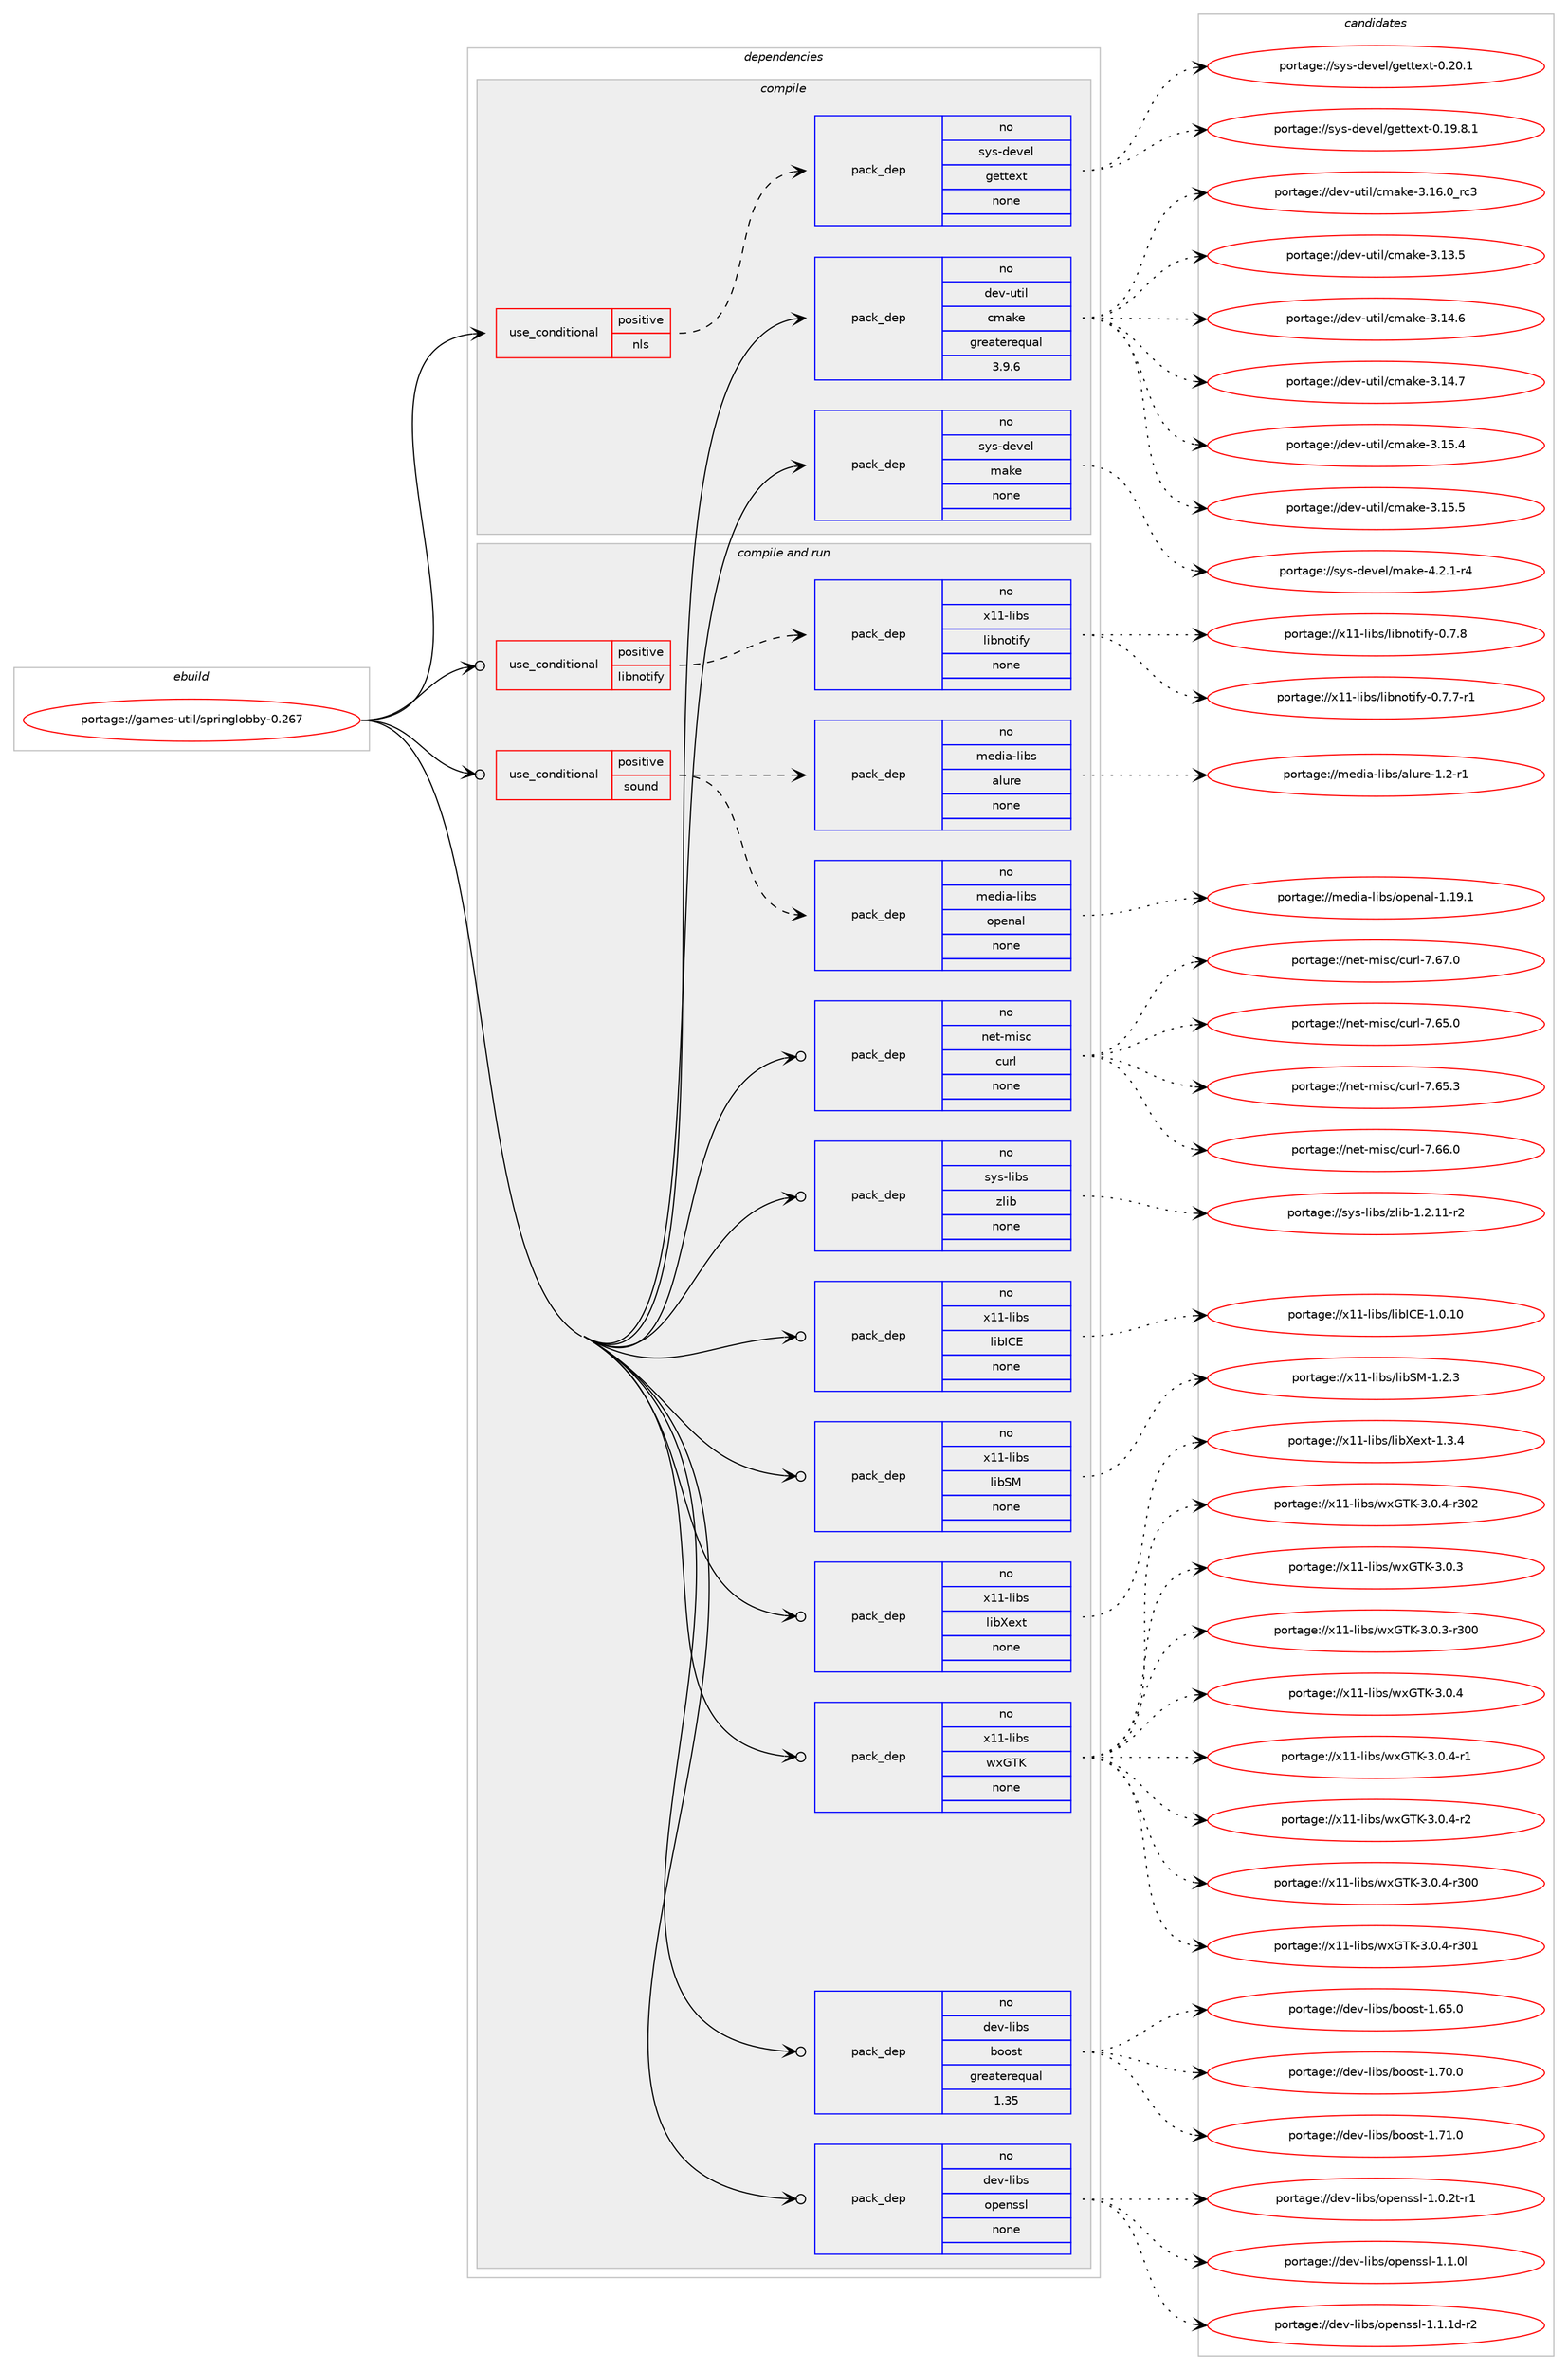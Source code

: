 digraph prolog {

# *************
# Graph options
# *************

newrank=true;
concentrate=true;
compound=true;
graph [rankdir=LR,fontname=Helvetica,fontsize=10,ranksep=1.5];#, ranksep=2.5, nodesep=0.2];
edge  [arrowhead=vee];
node  [fontname=Helvetica,fontsize=10];

# **********
# The ebuild
# **********

subgraph cluster_leftcol {
color=gray;
rank=same;
label=<<i>ebuild</i>>;
id [label="portage://games-util/springlobby-0.267", color=red, width=4, href="../games-util/springlobby-0.267.svg"];
}

# ****************
# The dependencies
# ****************

subgraph cluster_midcol {
color=gray;
label=<<i>dependencies</i>>;
subgraph cluster_compile {
fillcolor="#eeeeee";
style=filled;
label=<<i>compile</i>>;
subgraph cond73914 {
dependency277790 [label=<<TABLE BORDER="0" CELLBORDER="1" CELLSPACING="0" CELLPADDING="4"><TR><TD ROWSPAN="3" CELLPADDING="10">use_conditional</TD></TR><TR><TD>positive</TD></TR><TR><TD>nls</TD></TR></TABLE>>, shape=none, color=red];
subgraph pack199831 {
dependency277791 [label=<<TABLE BORDER="0" CELLBORDER="1" CELLSPACING="0" CELLPADDING="4" WIDTH="220"><TR><TD ROWSPAN="6" CELLPADDING="30">pack_dep</TD></TR><TR><TD WIDTH="110">no</TD></TR><TR><TD>sys-devel</TD></TR><TR><TD>gettext</TD></TR><TR><TD>none</TD></TR><TR><TD></TD></TR></TABLE>>, shape=none, color=blue];
}
dependency277790:e -> dependency277791:w [weight=20,style="dashed",arrowhead="vee"];
}
id:e -> dependency277790:w [weight=20,style="solid",arrowhead="vee"];
subgraph pack199832 {
dependency277792 [label=<<TABLE BORDER="0" CELLBORDER="1" CELLSPACING="0" CELLPADDING="4" WIDTH="220"><TR><TD ROWSPAN="6" CELLPADDING="30">pack_dep</TD></TR><TR><TD WIDTH="110">no</TD></TR><TR><TD>dev-util</TD></TR><TR><TD>cmake</TD></TR><TR><TD>greaterequal</TD></TR><TR><TD>3.9.6</TD></TR></TABLE>>, shape=none, color=blue];
}
id:e -> dependency277792:w [weight=20,style="solid",arrowhead="vee"];
subgraph pack199833 {
dependency277793 [label=<<TABLE BORDER="0" CELLBORDER="1" CELLSPACING="0" CELLPADDING="4" WIDTH="220"><TR><TD ROWSPAN="6" CELLPADDING="30">pack_dep</TD></TR><TR><TD WIDTH="110">no</TD></TR><TR><TD>sys-devel</TD></TR><TR><TD>make</TD></TR><TR><TD>none</TD></TR><TR><TD></TD></TR></TABLE>>, shape=none, color=blue];
}
id:e -> dependency277793:w [weight=20,style="solid",arrowhead="vee"];
}
subgraph cluster_compileandrun {
fillcolor="#eeeeee";
style=filled;
label=<<i>compile and run</i>>;
subgraph cond73915 {
dependency277794 [label=<<TABLE BORDER="0" CELLBORDER="1" CELLSPACING="0" CELLPADDING="4"><TR><TD ROWSPAN="3" CELLPADDING="10">use_conditional</TD></TR><TR><TD>positive</TD></TR><TR><TD>libnotify</TD></TR></TABLE>>, shape=none, color=red];
subgraph pack199834 {
dependency277795 [label=<<TABLE BORDER="0" CELLBORDER="1" CELLSPACING="0" CELLPADDING="4" WIDTH="220"><TR><TD ROWSPAN="6" CELLPADDING="30">pack_dep</TD></TR><TR><TD WIDTH="110">no</TD></TR><TR><TD>x11-libs</TD></TR><TR><TD>libnotify</TD></TR><TR><TD>none</TD></TR><TR><TD></TD></TR></TABLE>>, shape=none, color=blue];
}
dependency277794:e -> dependency277795:w [weight=20,style="dashed",arrowhead="vee"];
}
id:e -> dependency277794:w [weight=20,style="solid",arrowhead="odotvee"];
subgraph cond73916 {
dependency277796 [label=<<TABLE BORDER="0" CELLBORDER="1" CELLSPACING="0" CELLPADDING="4"><TR><TD ROWSPAN="3" CELLPADDING="10">use_conditional</TD></TR><TR><TD>positive</TD></TR><TR><TD>sound</TD></TR></TABLE>>, shape=none, color=red];
subgraph pack199835 {
dependency277797 [label=<<TABLE BORDER="0" CELLBORDER="1" CELLSPACING="0" CELLPADDING="4" WIDTH="220"><TR><TD ROWSPAN="6" CELLPADDING="30">pack_dep</TD></TR><TR><TD WIDTH="110">no</TD></TR><TR><TD>media-libs</TD></TR><TR><TD>alure</TD></TR><TR><TD>none</TD></TR><TR><TD></TD></TR></TABLE>>, shape=none, color=blue];
}
dependency277796:e -> dependency277797:w [weight=20,style="dashed",arrowhead="vee"];
subgraph pack199836 {
dependency277798 [label=<<TABLE BORDER="0" CELLBORDER="1" CELLSPACING="0" CELLPADDING="4" WIDTH="220"><TR><TD ROWSPAN="6" CELLPADDING="30">pack_dep</TD></TR><TR><TD WIDTH="110">no</TD></TR><TR><TD>media-libs</TD></TR><TR><TD>openal</TD></TR><TR><TD>none</TD></TR><TR><TD></TD></TR></TABLE>>, shape=none, color=blue];
}
dependency277796:e -> dependency277798:w [weight=20,style="dashed",arrowhead="vee"];
}
id:e -> dependency277796:w [weight=20,style="solid",arrowhead="odotvee"];
subgraph pack199837 {
dependency277799 [label=<<TABLE BORDER="0" CELLBORDER="1" CELLSPACING="0" CELLPADDING="4" WIDTH="220"><TR><TD ROWSPAN="6" CELLPADDING="30">pack_dep</TD></TR><TR><TD WIDTH="110">no</TD></TR><TR><TD>dev-libs</TD></TR><TR><TD>boost</TD></TR><TR><TD>greaterequal</TD></TR><TR><TD>1.35</TD></TR></TABLE>>, shape=none, color=blue];
}
id:e -> dependency277799:w [weight=20,style="solid",arrowhead="odotvee"];
subgraph pack199838 {
dependency277800 [label=<<TABLE BORDER="0" CELLBORDER="1" CELLSPACING="0" CELLPADDING="4" WIDTH="220"><TR><TD ROWSPAN="6" CELLPADDING="30">pack_dep</TD></TR><TR><TD WIDTH="110">no</TD></TR><TR><TD>dev-libs</TD></TR><TR><TD>openssl</TD></TR><TR><TD>none</TD></TR><TR><TD></TD></TR></TABLE>>, shape=none, color=blue];
}
id:e -> dependency277800:w [weight=20,style="solid",arrowhead="odotvee"];
subgraph pack199839 {
dependency277801 [label=<<TABLE BORDER="0" CELLBORDER="1" CELLSPACING="0" CELLPADDING="4" WIDTH="220"><TR><TD ROWSPAN="6" CELLPADDING="30">pack_dep</TD></TR><TR><TD WIDTH="110">no</TD></TR><TR><TD>net-misc</TD></TR><TR><TD>curl</TD></TR><TR><TD>none</TD></TR><TR><TD></TD></TR></TABLE>>, shape=none, color=blue];
}
id:e -> dependency277801:w [weight=20,style="solid",arrowhead="odotvee"];
subgraph pack199840 {
dependency277802 [label=<<TABLE BORDER="0" CELLBORDER="1" CELLSPACING="0" CELLPADDING="4" WIDTH="220"><TR><TD ROWSPAN="6" CELLPADDING="30">pack_dep</TD></TR><TR><TD WIDTH="110">no</TD></TR><TR><TD>sys-libs</TD></TR><TR><TD>zlib</TD></TR><TR><TD>none</TD></TR><TR><TD></TD></TR></TABLE>>, shape=none, color=blue];
}
id:e -> dependency277802:w [weight=20,style="solid",arrowhead="odotvee"];
subgraph pack199841 {
dependency277803 [label=<<TABLE BORDER="0" CELLBORDER="1" CELLSPACING="0" CELLPADDING="4" WIDTH="220"><TR><TD ROWSPAN="6" CELLPADDING="30">pack_dep</TD></TR><TR><TD WIDTH="110">no</TD></TR><TR><TD>x11-libs</TD></TR><TR><TD>libICE</TD></TR><TR><TD>none</TD></TR><TR><TD></TD></TR></TABLE>>, shape=none, color=blue];
}
id:e -> dependency277803:w [weight=20,style="solid",arrowhead="odotvee"];
subgraph pack199842 {
dependency277804 [label=<<TABLE BORDER="0" CELLBORDER="1" CELLSPACING="0" CELLPADDING="4" WIDTH="220"><TR><TD ROWSPAN="6" CELLPADDING="30">pack_dep</TD></TR><TR><TD WIDTH="110">no</TD></TR><TR><TD>x11-libs</TD></TR><TR><TD>libSM</TD></TR><TR><TD>none</TD></TR><TR><TD></TD></TR></TABLE>>, shape=none, color=blue];
}
id:e -> dependency277804:w [weight=20,style="solid",arrowhead="odotvee"];
subgraph pack199843 {
dependency277805 [label=<<TABLE BORDER="0" CELLBORDER="1" CELLSPACING="0" CELLPADDING="4" WIDTH="220"><TR><TD ROWSPAN="6" CELLPADDING="30">pack_dep</TD></TR><TR><TD WIDTH="110">no</TD></TR><TR><TD>x11-libs</TD></TR><TR><TD>libXext</TD></TR><TR><TD>none</TD></TR><TR><TD></TD></TR></TABLE>>, shape=none, color=blue];
}
id:e -> dependency277805:w [weight=20,style="solid",arrowhead="odotvee"];
subgraph pack199844 {
dependency277806 [label=<<TABLE BORDER="0" CELLBORDER="1" CELLSPACING="0" CELLPADDING="4" WIDTH="220"><TR><TD ROWSPAN="6" CELLPADDING="30">pack_dep</TD></TR><TR><TD WIDTH="110">no</TD></TR><TR><TD>x11-libs</TD></TR><TR><TD>wxGTK</TD></TR><TR><TD>none</TD></TR><TR><TD></TD></TR></TABLE>>, shape=none, color=blue];
}
id:e -> dependency277806:w [weight=20,style="solid",arrowhead="odotvee"];
}
subgraph cluster_run {
fillcolor="#eeeeee";
style=filled;
label=<<i>run</i>>;
}
}

# **************
# The candidates
# **************

subgraph cluster_choices {
rank=same;
color=gray;
label=<<i>candidates</i>>;

subgraph choice199831 {
color=black;
nodesep=1;
choiceportage1151211154510010111810110847103101116116101120116454846495746564649 [label="portage://sys-devel/gettext-0.19.8.1", color=red, width=4,href="../sys-devel/gettext-0.19.8.1.svg"];
choiceportage115121115451001011181011084710310111611610112011645484650484649 [label="portage://sys-devel/gettext-0.20.1", color=red, width=4,href="../sys-devel/gettext-0.20.1.svg"];
dependency277791:e -> choiceportage1151211154510010111810110847103101116116101120116454846495746564649:w [style=dotted,weight="100"];
dependency277791:e -> choiceportage115121115451001011181011084710310111611610112011645484650484649:w [style=dotted,weight="100"];
}
subgraph choice199832 {
color=black;
nodesep=1;
choiceportage1001011184511711610510847991099710710145514649514653 [label="portage://dev-util/cmake-3.13.5", color=red, width=4,href="../dev-util/cmake-3.13.5.svg"];
choiceportage1001011184511711610510847991099710710145514649524654 [label="portage://dev-util/cmake-3.14.6", color=red, width=4,href="../dev-util/cmake-3.14.6.svg"];
choiceportage1001011184511711610510847991099710710145514649524655 [label="portage://dev-util/cmake-3.14.7", color=red, width=4,href="../dev-util/cmake-3.14.7.svg"];
choiceportage1001011184511711610510847991099710710145514649534652 [label="portage://dev-util/cmake-3.15.4", color=red, width=4,href="../dev-util/cmake-3.15.4.svg"];
choiceportage1001011184511711610510847991099710710145514649534653 [label="portage://dev-util/cmake-3.15.5", color=red, width=4,href="../dev-util/cmake-3.15.5.svg"];
choiceportage1001011184511711610510847991099710710145514649544648951149951 [label="portage://dev-util/cmake-3.16.0_rc3", color=red, width=4,href="../dev-util/cmake-3.16.0_rc3.svg"];
dependency277792:e -> choiceportage1001011184511711610510847991099710710145514649514653:w [style=dotted,weight="100"];
dependency277792:e -> choiceportage1001011184511711610510847991099710710145514649524654:w [style=dotted,weight="100"];
dependency277792:e -> choiceportage1001011184511711610510847991099710710145514649524655:w [style=dotted,weight="100"];
dependency277792:e -> choiceportage1001011184511711610510847991099710710145514649534652:w [style=dotted,weight="100"];
dependency277792:e -> choiceportage1001011184511711610510847991099710710145514649534653:w [style=dotted,weight="100"];
dependency277792:e -> choiceportage1001011184511711610510847991099710710145514649544648951149951:w [style=dotted,weight="100"];
}
subgraph choice199833 {
color=black;
nodesep=1;
choiceportage1151211154510010111810110847109971071014552465046494511452 [label="portage://sys-devel/make-4.2.1-r4", color=red, width=4,href="../sys-devel/make-4.2.1-r4.svg"];
dependency277793:e -> choiceportage1151211154510010111810110847109971071014552465046494511452:w [style=dotted,weight="100"];
}
subgraph choice199834 {
color=black;
nodesep=1;
choiceportage1204949451081059811547108105981101111161051021214548465546554511449 [label="portage://x11-libs/libnotify-0.7.7-r1", color=red, width=4,href="../x11-libs/libnotify-0.7.7-r1.svg"];
choiceportage120494945108105981154710810598110111116105102121454846554656 [label="portage://x11-libs/libnotify-0.7.8", color=red, width=4,href="../x11-libs/libnotify-0.7.8.svg"];
dependency277795:e -> choiceportage1204949451081059811547108105981101111161051021214548465546554511449:w [style=dotted,weight="100"];
dependency277795:e -> choiceportage120494945108105981154710810598110111116105102121454846554656:w [style=dotted,weight="100"];
}
subgraph choice199835 {
color=black;
nodesep=1;
choiceportage1091011001059745108105981154797108117114101454946504511449 [label="portage://media-libs/alure-1.2-r1", color=red, width=4,href="../media-libs/alure-1.2-r1.svg"];
dependency277797:e -> choiceportage1091011001059745108105981154797108117114101454946504511449:w [style=dotted,weight="100"];
}
subgraph choice199836 {
color=black;
nodesep=1;
choiceportage109101100105974510810598115471111121011109710845494649574649 [label="portage://media-libs/openal-1.19.1", color=red, width=4,href="../media-libs/openal-1.19.1.svg"];
dependency277798:e -> choiceportage109101100105974510810598115471111121011109710845494649574649:w [style=dotted,weight="100"];
}
subgraph choice199837 {
color=black;
nodesep=1;
choiceportage1001011184510810598115479811111111511645494654534648 [label="portage://dev-libs/boost-1.65.0", color=red, width=4,href="../dev-libs/boost-1.65.0.svg"];
choiceportage1001011184510810598115479811111111511645494655484648 [label="portage://dev-libs/boost-1.70.0", color=red, width=4,href="../dev-libs/boost-1.70.0.svg"];
choiceportage1001011184510810598115479811111111511645494655494648 [label="portage://dev-libs/boost-1.71.0", color=red, width=4,href="../dev-libs/boost-1.71.0.svg"];
dependency277799:e -> choiceportage1001011184510810598115479811111111511645494654534648:w [style=dotted,weight="100"];
dependency277799:e -> choiceportage1001011184510810598115479811111111511645494655484648:w [style=dotted,weight="100"];
dependency277799:e -> choiceportage1001011184510810598115479811111111511645494655494648:w [style=dotted,weight="100"];
}
subgraph choice199838 {
color=black;
nodesep=1;
choiceportage1001011184510810598115471111121011101151151084549464846501164511449 [label="portage://dev-libs/openssl-1.0.2t-r1", color=red, width=4,href="../dev-libs/openssl-1.0.2t-r1.svg"];
choiceportage100101118451081059811547111112101110115115108454946494648108 [label="portage://dev-libs/openssl-1.1.0l", color=red, width=4,href="../dev-libs/openssl-1.1.0l.svg"];
choiceportage1001011184510810598115471111121011101151151084549464946491004511450 [label="portage://dev-libs/openssl-1.1.1d-r2", color=red, width=4,href="../dev-libs/openssl-1.1.1d-r2.svg"];
dependency277800:e -> choiceportage1001011184510810598115471111121011101151151084549464846501164511449:w [style=dotted,weight="100"];
dependency277800:e -> choiceportage100101118451081059811547111112101110115115108454946494648108:w [style=dotted,weight="100"];
dependency277800:e -> choiceportage1001011184510810598115471111121011101151151084549464946491004511450:w [style=dotted,weight="100"];
}
subgraph choice199839 {
color=black;
nodesep=1;
choiceportage1101011164510910511599479911711410845554654534648 [label="portage://net-misc/curl-7.65.0", color=red, width=4,href="../net-misc/curl-7.65.0.svg"];
choiceportage1101011164510910511599479911711410845554654534651 [label="portage://net-misc/curl-7.65.3", color=red, width=4,href="../net-misc/curl-7.65.3.svg"];
choiceportage1101011164510910511599479911711410845554654544648 [label="portage://net-misc/curl-7.66.0", color=red, width=4,href="../net-misc/curl-7.66.0.svg"];
choiceportage1101011164510910511599479911711410845554654554648 [label="portage://net-misc/curl-7.67.0", color=red, width=4,href="../net-misc/curl-7.67.0.svg"];
dependency277801:e -> choiceportage1101011164510910511599479911711410845554654534648:w [style=dotted,weight="100"];
dependency277801:e -> choiceportage1101011164510910511599479911711410845554654534651:w [style=dotted,weight="100"];
dependency277801:e -> choiceportage1101011164510910511599479911711410845554654544648:w [style=dotted,weight="100"];
dependency277801:e -> choiceportage1101011164510910511599479911711410845554654554648:w [style=dotted,weight="100"];
}
subgraph choice199840 {
color=black;
nodesep=1;
choiceportage11512111545108105981154712210810598454946504649494511450 [label="portage://sys-libs/zlib-1.2.11-r2", color=red, width=4,href="../sys-libs/zlib-1.2.11-r2.svg"];
dependency277802:e -> choiceportage11512111545108105981154712210810598454946504649494511450:w [style=dotted,weight="100"];
}
subgraph choice199841 {
color=black;
nodesep=1;
choiceportage12049494510810598115471081059873676945494648464948 [label="portage://x11-libs/libICE-1.0.10", color=red, width=4,href="../x11-libs/libICE-1.0.10.svg"];
dependency277803:e -> choiceportage12049494510810598115471081059873676945494648464948:w [style=dotted,weight="100"];
}
subgraph choice199842 {
color=black;
nodesep=1;
choiceportage1204949451081059811547108105988377454946504651 [label="portage://x11-libs/libSM-1.2.3", color=red, width=4,href="../x11-libs/libSM-1.2.3.svg"];
dependency277804:e -> choiceportage1204949451081059811547108105988377454946504651:w [style=dotted,weight="100"];
}
subgraph choice199843 {
color=black;
nodesep=1;
choiceportage12049494510810598115471081059888101120116454946514652 [label="portage://x11-libs/libXext-1.3.4", color=red, width=4,href="../x11-libs/libXext-1.3.4.svg"];
dependency277805:e -> choiceportage12049494510810598115471081059888101120116454946514652:w [style=dotted,weight="100"];
}
subgraph choice199844 {
color=black;
nodesep=1;
choiceportage1204949451081059811547119120718475455146484651 [label="portage://x11-libs/wxGTK-3.0.3", color=red, width=4,href="../x11-libs/wxGTK-3.0.3.svg"];
choiceportage120494945108105981154711912071847545514648465145114514848 [label="portage://x11-libs/wxGTK-3.0.3-r300", color=red, width=4,href="../x11-libs/wxGTK-3.0.3-r300.svg"];
choiceportage1204949451081059811547119120718475455146484652 [label="portage://x11-libs/wxGTK-3.0.4", color=red, width=4,href="../x11-libs/wxGTK-3.0.4.svg"];
choiceportage12049494510810598115471191207184754551464846524511449 [label="portage://x11-libs/wxGTK-3.0.4-r1", color=red, width=4,href="../x11-libs/wxGTK-3.0.4-r1.svg"];
choiceportage12049494510810598115471191207184754551464846524511450 [label="portage://x11-libs/wxGTK-3.0.4-r2", color=red, width=4,href="../x11-libs/wxGTK-3.0.4-r2.svg"];
choiceportage120494945108105981154711912071847545514648465245114514848 [label="portage://x11-libs/wxGTK-3.0.4-r300", color=red, width=4,href="../x11-libs/wxGTK-3.0.4-r300.svg"];
choiceportage120494945108105981154711912071847545514648465245114514849 [label="portage://x11-libs/wxGTK-3.0.4-r301", color=red, width=4,href="../x11-libs/wxGTK-3.0.4-r301.svg"];
choiceportage120494945108105981154711912071847545514648465245114514850 [label="portage://x11-libs/wxGTK-3.0.4-r302", color=red, width=4,href="../x11-libs/wxGTK-3.0.4-r302.svg"];
dependency277806:e -> choiceportage1204949451081059811547119120718475455146484651:w [style=dotted,weight="100"];
dependency277806:e -> choiceportage120494945108105981154711912071847545514648465145114514848:w [style=dotted,weight="100"];
dependency277806:e -> choiceportage1204949451081059811547119120718475455146484652:w [style=dotted,weight="100"];
dependency277806:e -> choiceportage12049494510810598115471191207184754551464846524511449:w [style=dotted,weight="100"];
dependency277806:e -> choiceportage12049494510810598115471191207184754551464846524511450:w [style=dotted,weight="100"];
dependency277806:e -> choiceportage120494945108105981154711912071847545514648465245114514848:w [style=dotted,weight="100"];
dependency277806:e -> choiceportage120494945108105981154711912071847545514648465245114514849:w [style=dotted,weight="100"];
dependency277806:e -> choiceportage120494945108105981154711912071847545514648465245114514850:w [style=dotted,weight="100"];
}
}

}

